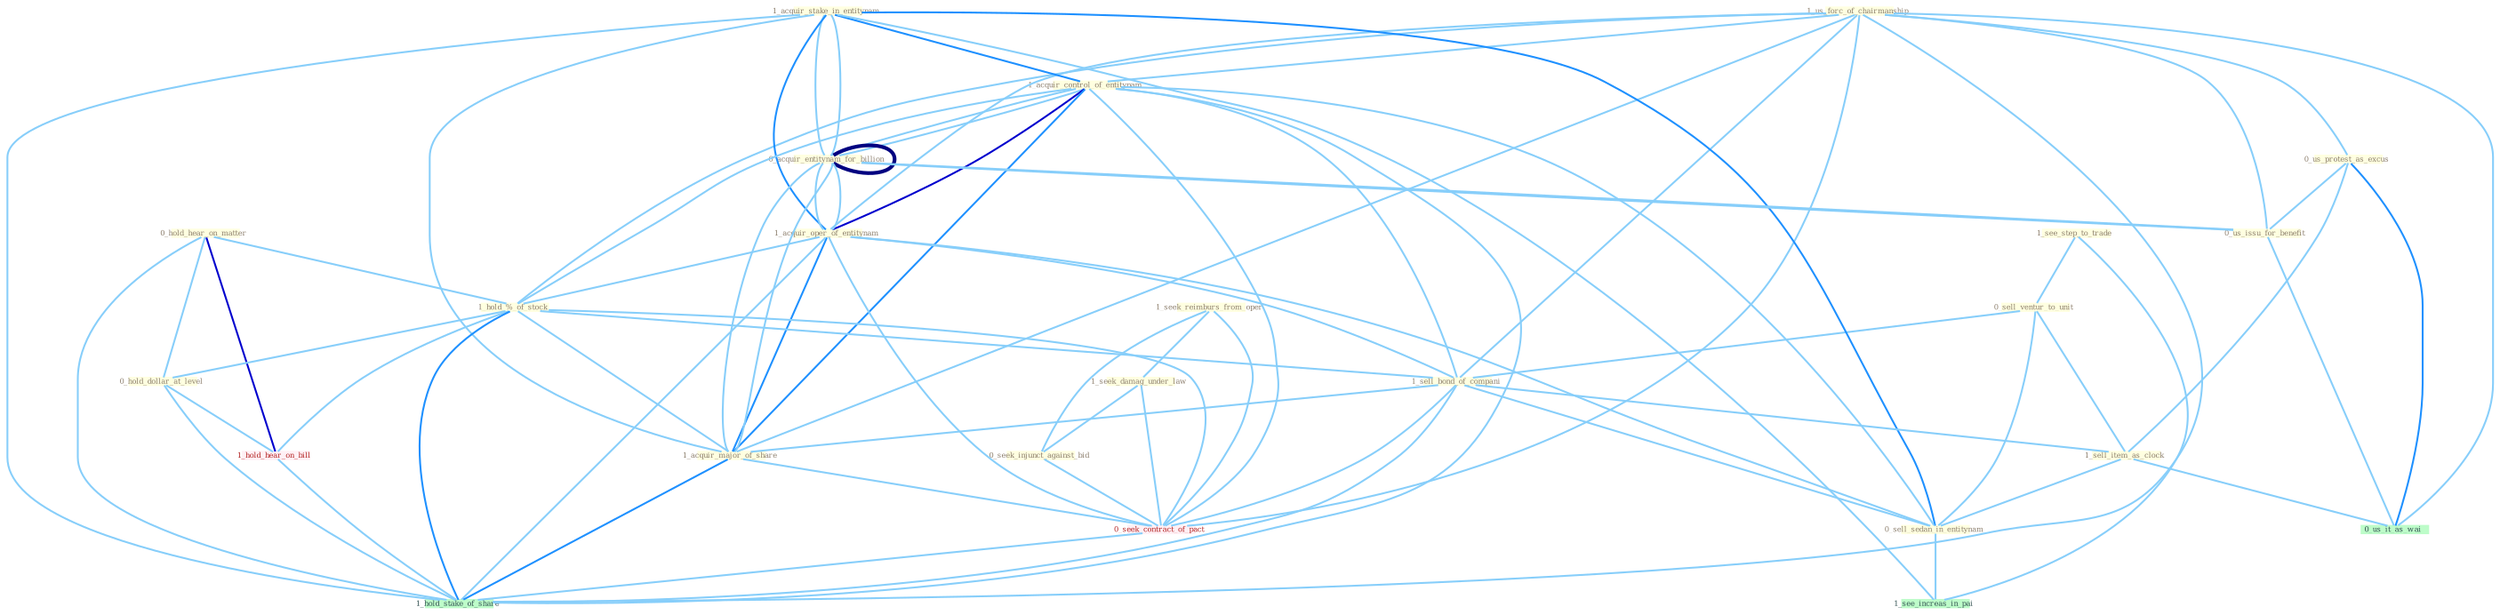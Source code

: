 Graph G{ 
    node
    [shape=polygon,style=filled,width=.5,height=.06,color="#BDFCC9",fixedsize=true,fontsize=4,
    fontcolor="#2f4f4f"];
    {node
    [color="#ffffe0", fontcolor="#8b7d6b"] "1_seek_reimburs_from_oper " "1_see_step_to_trade " "0_sell_ventur_to_unit " "1_us_forc_of_chairmanship " "1_acquir_stake_in_entitynam " "1_acquir_control_of_entitynam " "0_hold_hear_on_matter " "1_seek_damag_under_law " "0_acquir_entitynam_for_billion " "1_acquir_oper_of_entitynam " "1_hold_%_of_stock " "1_sell_bond_of_compani " "0_us_protest_as_excus " "1_sell_item_as_clock " "0_seek_injunct_against_bid " "0_hold_dollar_at_level " "0_sell_sedan_in_entitynam " "1_acquir_major_of_share " "0_us_issu_for_benefit "}
{node [color="#fff0f5", fontcolor="#b22222"] "0_seek_contract_of_pact " "0_acquir_entitynam_for_billion " "1_hold_hear_on_bill "}
edge [color="#B0E2FF"];

	"1_seek_reimburs_from_oper " -- "1_seek_damag_under_law " [w="1", color="#87cefa" ];
	"1_seek_reimburs_from_oper " -- "0_seek_injunct_against_bid " [w="1", color="#87cefa" ];
	"1_seek_reimburs_from_oper " -- "0_seek_contract_of_pact " [w="1", color="#87cefa" ];
	"1_see_step_to_trade " -- "0_sell_ventur_to_unit " [w="1", color="#87cefa" ];
	"1_see_step_to_trade " -- "1_see_increas_in_pai " [w="1", color="#87cefa" ];
	"0_sell_ventur_to_unit " -- "1_sell_bond_of_compani " [w="1", color="#87cefa" ];
	"0_sell_ventur_to_unit " -- "1_sell_item_as_clock " [w="1", color="#87cefa" ];
	"0_sell_ventur_to_unit " -- "0_sell_sedan_in_entitynam " [w="1", color="#87cefa" ];
	"1_us_forc_of_chairmanship " -- "1_acquir_control_of_entitynam " [w="1", color="#87cefa" ];
	"1_us_forc_of_chairmanship " -- "1_acquir_oper_of_entitynam " [w="1", color="#87cefa" ];
	"1_us_forc_of_chairmanship " -- "1_hold_%_of_stock " [w="1", color="#87cefa" ];
	"1_us_forc_of_chairmanship " -- "1_sell_bond_of_compani " [w="1", color="#87cefa" ];
	"1_us_forc_of_chairmanship " -- "0_us_protest_as_excus " [w="1", color="#87cefa" ];
	"1_us_forc_of_chairmanship " -- "1_acquir_major_of_share " [w="1", color="#87cefa" ];
	"1_us_forc_of_chairmanship " -- "0_us_issu_for_benefit " [w="1", color="#87cefa" ];
	"1_us_forc_of_chairmanship " -- "0_seek_contract_of_pact " [w="1", color="#87cefa" ];
	"1_us_forc_of_chairmanship " -- "0_us_it_as_wai " [w="1", color="#87cefa" ];
	"1_us_forc_of_chairmanship " -- "1_hold_stake_of_share " [w="1", color="#87cefa" ];
	"1_acquir_stake_in_entitynam " -- "1_acquir_control_of_entitynam " [w="2", color="#1e90ff" , len=0.8];
	"1_acquir_stake_in_entitynam " -- "0_acquir_entitynam_for_billion " [w="1", color="#87cefa" ];
	"1_acquir_stake_in_entitynam " -- "1_acquir_oper_of_entitynam " [w="2", color="#1e90ff" , len=0.8];
	"1_acquir_stake_in_entitynam " -- "0_sell_sedan_in_entitynam " [w="2", color="#1e90ff" , len=0.8];
	"1_acquir_stake_in_entitynam " -- "1_acquir_major_of_share " [w="1", color="#87cefa" ];
	"1_acquir_stake_in_entitynam " -- "0_acquir_entitynam_for_billion " [w="1", color="#87cefa" ];
	"1_acquir_stake_in_entitynam " -- "1_see_increas_in_pai " [w="1", color="#87cefa" ];
	"1_acquir_stake_in_entitynam " -- "1_hold_stake_of_share " [w="1", color="#87cefa" ];
	"1_acquir_control_of_entitynam " -- "0_acquir_entitynam_for_billion " [w="1", color="#87cefa" ];
	"1_acquir_control_of_entitynam " -- "1_acquir_oper_of_entitynam " [w="3", color="#0000cd" , len=0.6];
	"1_acquir_control_of_entitynam " -- "1_hold_%_of_stock " [w="1", color="#87cefa" ];
	"1_acquir_control_of_entitynam " -- "1_sell_bond_of_compani " [w="1", color="#87cefa" ];
	"1_acquir_control_of_entitynam " -- "0_sell_sedan_in_entitynam " [w="1", color="#87cefa" ];
	"1_acquir_control_of_entitynam " -- "1_acquir_major_of_share " [w="2", color="#1e90ff" , len=0.8];
	"1_acquir_control_of_entitynam " -- "0_seek_contract_of_pact " [w="1", color="#87cefa" ];
	"1_acquir_control_of_entitynam " -- "0_acquir_entitynam_for_billion " [w="1", color="#87cefa" ];
	"1_acquir_control_of_entitynam " -- "1_hold_stake_of_share " [w="1", color="#87cefa" ];
	"0_hold_hear_on_matter " -- "1_hold_%_of_stock " [w="1", color="#87cefa" ];
	"0_hold_hear_on_matter " -- "0_hold_dollar_at_level " [w="1", color="#87cefa" ];
	"0_hold_hear_on_matter " -- "1_hold_hear_on_bill " [w="3", color="#0000cd" , len=0.6];
	"0_hold_hear_on_matter " -- "1_hold_stake_of_share " [w="1", color="#87cefa" ];
	"1_seek_damag_under_law " -- "0_seek_injunct_against_bid " [w="1", color="#87cefa" ];
	"1_seek_damag_under_law " -- "0_seek_contract_of_pact " [w="1", color="#87cefa" ];
	"0_acquir_entitynam_for_billion " -- "1_acquir_oper_of_entitynam " [w="1", color="#87cefa" ];
	"0_acquir_entitynam_for_billion " -- "1_acquir_major_of_share " [w="1", color="#87cefa" ];
	"0_acquir_entitynam_for_billion " -- "0_us_issu_for_benefit " [w="1", color="#87cefa" ];
	"0_acquir_entitynam_for_billion " -- "0_acquir_entitynam_for_billion " [w="4", style=bold, color="#000080", len=0.4];
	"1_acquir_oper_of_entitynam " -- "1_hold_%_of_stock " [w="1", color="#87cefa" ];
	"1_acquir_oper_of_entitynam " -- "1_sell_bond_of_compani " [w="1", color="#87cefa" ];
	"1_acquir_oper_of_entitynam " -- "0_sell_sedan_in_entitynam " [w="1", color="#87cefa" ];
	"1_acquir_oper_of_entitynam " -- "1_acquir_major_of_share " [w="2", color="#1e90ff" , len=0.8];
	"1_acquir_oper_of_entitynam " -- "0_seek_contract_of_pact " [w="1", color="#87cefa" ];
	"1_acquir_oper_of_entitynam " -- "0_acquir_entitynam_for_billion " [w="1", color="#87cefa" ];
	"1_acquir_oper_of_entitynam " -- "1_hold_stake_of_share " [w="1", color="#87cefa" ];
	"1_hold_%_of_stock " -- "1_sell_bond_of_compani " [w="1", color="#87cefa" ];
	"1_hold_%_of_stock " -- "0_hold_dollar_at_level " [w="1", color="#87cefa" ];
	"1_hold_%_of_stock " -- "1_acquir_major_of_share " [w="1", color="#87cefa" ];
	"1_hold_%_of_stock " -- "0_seek_contract_of_pact " [w="1", color="#87cefa" ];
	"1_hold_%_of_stock " -- "1_hold_hear_on_bill " [w="1", color="#87cefa" ];
	"1_hold_%_of_stock " -- "1_hold_stake_of_share " [w="2", color="#1e90ff" , len=0.8];
	"1_sell_bond_of_compani " -- "1_sell_item_as_clock " [w="1", color="#87cefa" ];
	"1_sell_bond_of_compani " -- "0_sell_sedan_in_entitynam " [w="1", color="#87cefa" ];
	"1_sell_bond_of_compani " -- "1_acquir_major_of_share " [w="1", color="#87cefa" ];
	"1_sell_bond_of_compani " -- "0_seek_contract_of_pact " [w="1", color="#87cefa" ];
	"1_sell_bond_of_compani " -- "1_hold_stake_of_share " [w="1", color="#87cefa" ];
	"0_us_protest_as_excus " -- "1_sell_item_as_clock " [w="1", color="#87cefa" ];
	"0_us_protest_as_excus " -- "0_us_issu_for_benefit " [w="1", color="#87cefa" ];
	"0_us_protest_as_excus " -- "0_us_it_as_wai " [w="2", color="#1e90ff" , len=0.8];
	"1_sell_item_as_clock " -- "0_sell_sedan_in_entitynam " [w="1", color="#87cefa" ];
	"1_sell_item_as_clock " -- "0_us_it_as_wai " [w="1", color="#87cefa" ];
	"0_seek_injunct_against_bid " -- "0_seek_contract_of_pact " [w="1", color="#87cefa" ];
	"0_hold_dollar_at_level " -- "1_hold_hear_on_bill " [w="1", color="#87cefa" ];
	"0_hold_dollar_at_level " -- "1_hold_stake_of_share " [w="1", color="#87cefa" ];
	"0_sell_sedan_in_entitynam " -- "1_see_increas_in_pai " [w="1", color="#87cefa" ];
	"1_acquir_major_of_share " -- "0_seek_contract_of_pact " [w="1", color="#87cefa" ];
	"1_acquir_major_of_share " -- "0_acquir_entitynam_for_billion " [w="1", color="#87cefa" ];
	"1_acquir_major_of_share " -- "1_hold_stake_of_share " [w="2", color="#1e90ff" , len=0.8];
	"0_us_issu_for_benefit " -- "0_us_it_as_wai " [w="1", color="#87cefa" ];
	"0_us_issu_for_benefit " -- "0_acquir_entitynam_for_billion " [w="1", color="#87cefa" ];
	"0_seek_contract_of_pact " -- "1_hold_stake_of_share " [w="1", color="#87cefa" ];
	"1_hold_hear_on_bill " -- "1_hold_stake_of_share " [w="1", color="#87cefa" ];
}